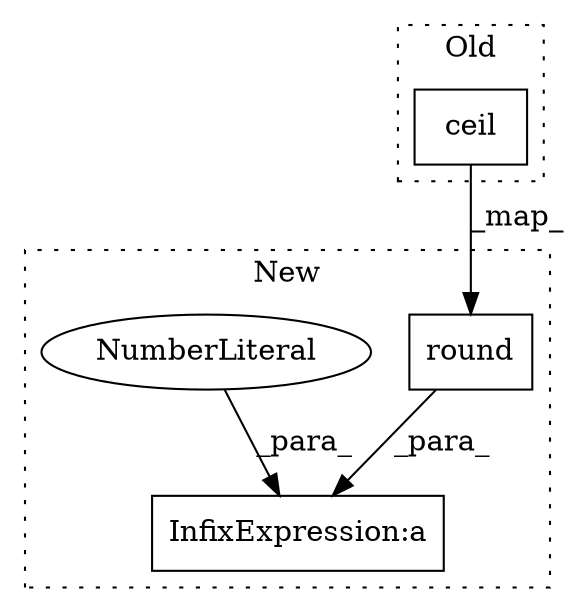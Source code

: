 digraph G {
subgraph cluster0 {
1 [label="ceil" a="32" s="489,499" l="5,1" shape="box"];
label = "Old";
style="dotted";
}
subgraph cluster1 {
2 [label="round" a="32" s="464,475" l="6,1" shape="box"];
3 [label="InfixExpression:a" a="27" s="534" l="3" shape="box"];
4 [label="NumberLiteral" a="34" s="537" l="3" shape="ellipse"];
label = "New";
style="dotted";
}
1 -> 2 [label="_map_"];
2 -> 3 [label="_para_"];
4 -> 3 [label="_para_"];
}